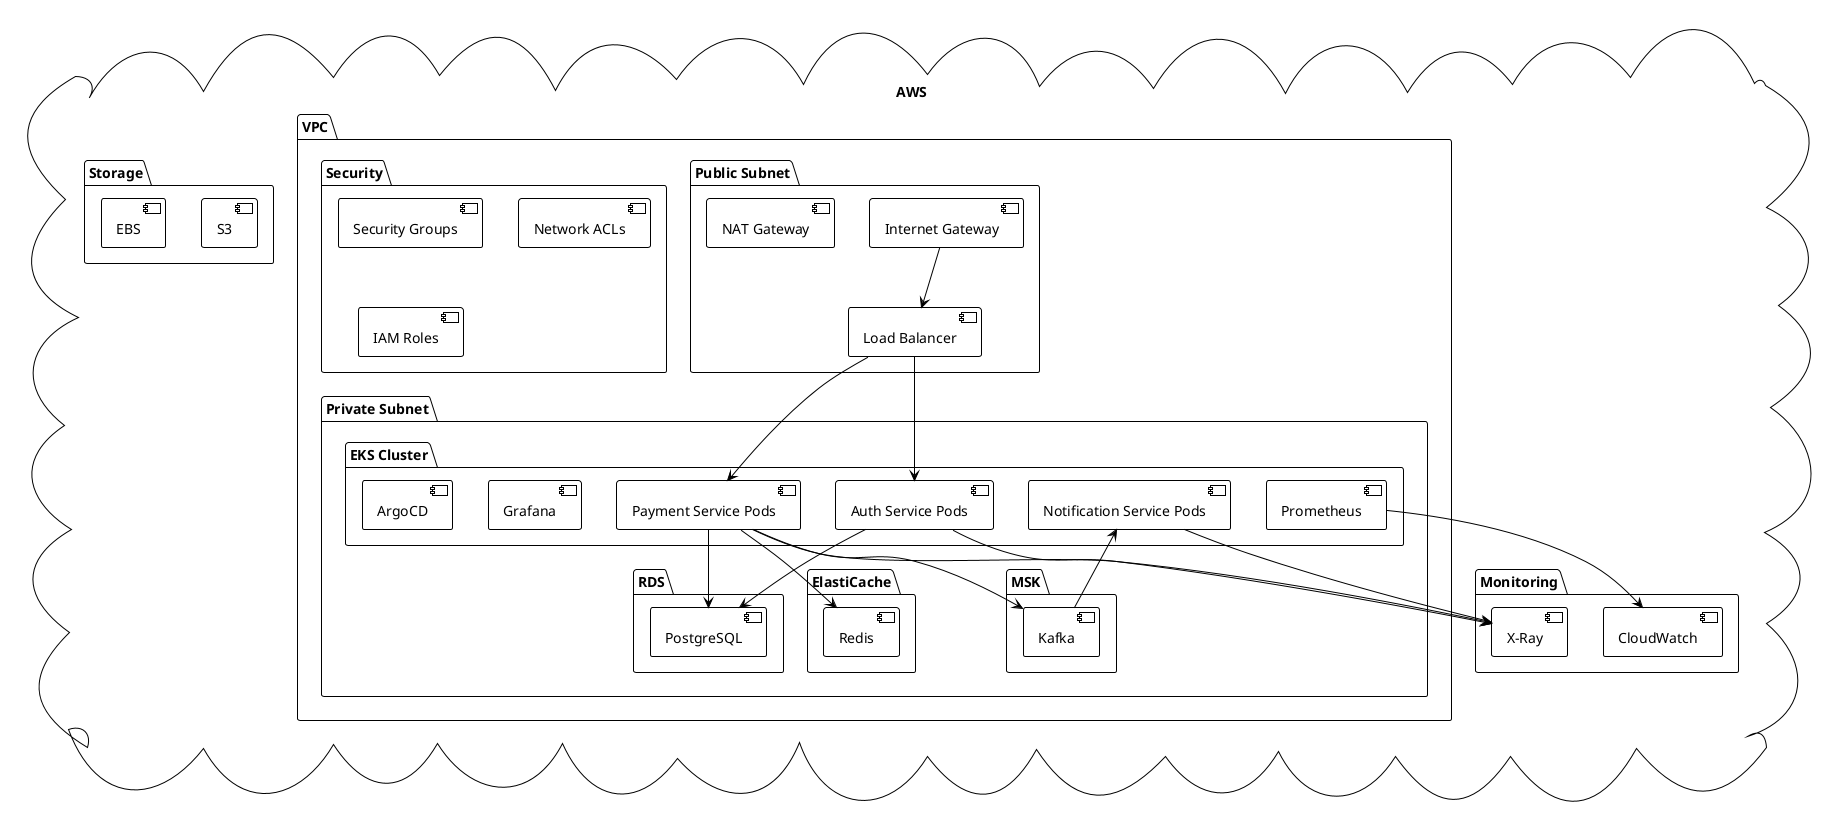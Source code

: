 @startuml Cloud Architecture

!theme plain
skinparam componentStyle uml2

cloud "AWS" {
    package "VPC" {
        package "Public Subnet" {
            [Internet Gateway]
            [Load Balancer]
            [NAT Gateway]
        }

        package "Private Subnet" {
            package "EKS Cluster" {
                [Auth Service Pods]
                [Payment Service Pods]
                [Notification Service Pods]
                [Prometheus]
                [Grafana]
                [ArgoCD]
            }

            package "RDS" {
                [PostgreSQL]
            }

            package "ElastiCache" {
                [Redis]
            }

            package "MSK" {
                [Kafka]
            }
        }

        package "Security" {
            [Security Groups]
            [Network ACLs]
            [IAM Roles]
        }
    }

    package "Monitoring" {
        [CloudWatch]
        [X-Ray]
    }

    package "Storage" {
        [S3]
        [EBS]
    }
}

' Connections
[Internet Gateway] --> [Load Balancer]
[Load Balancer] --> [Auth Service Pods]
[Load Balancer] --> [Payment Service Pods]

[Auth Service Pods] --> [PostgreSQL]
[Payment Service Pods] --> [PostgreSQL]
[Payment Service Pods] --> [Redis]
[Payment Service Pods] --> [Kafka]
[Kafka] --> [Notification Service Pods]

[Prometheus] --> [CloudWatch]
[Auth Service Pods] --> [X-Ray]
[Payment Service Pods] --> [X-Ray]
[Notification Service Pods] --> [X-Ray]

@enduml 